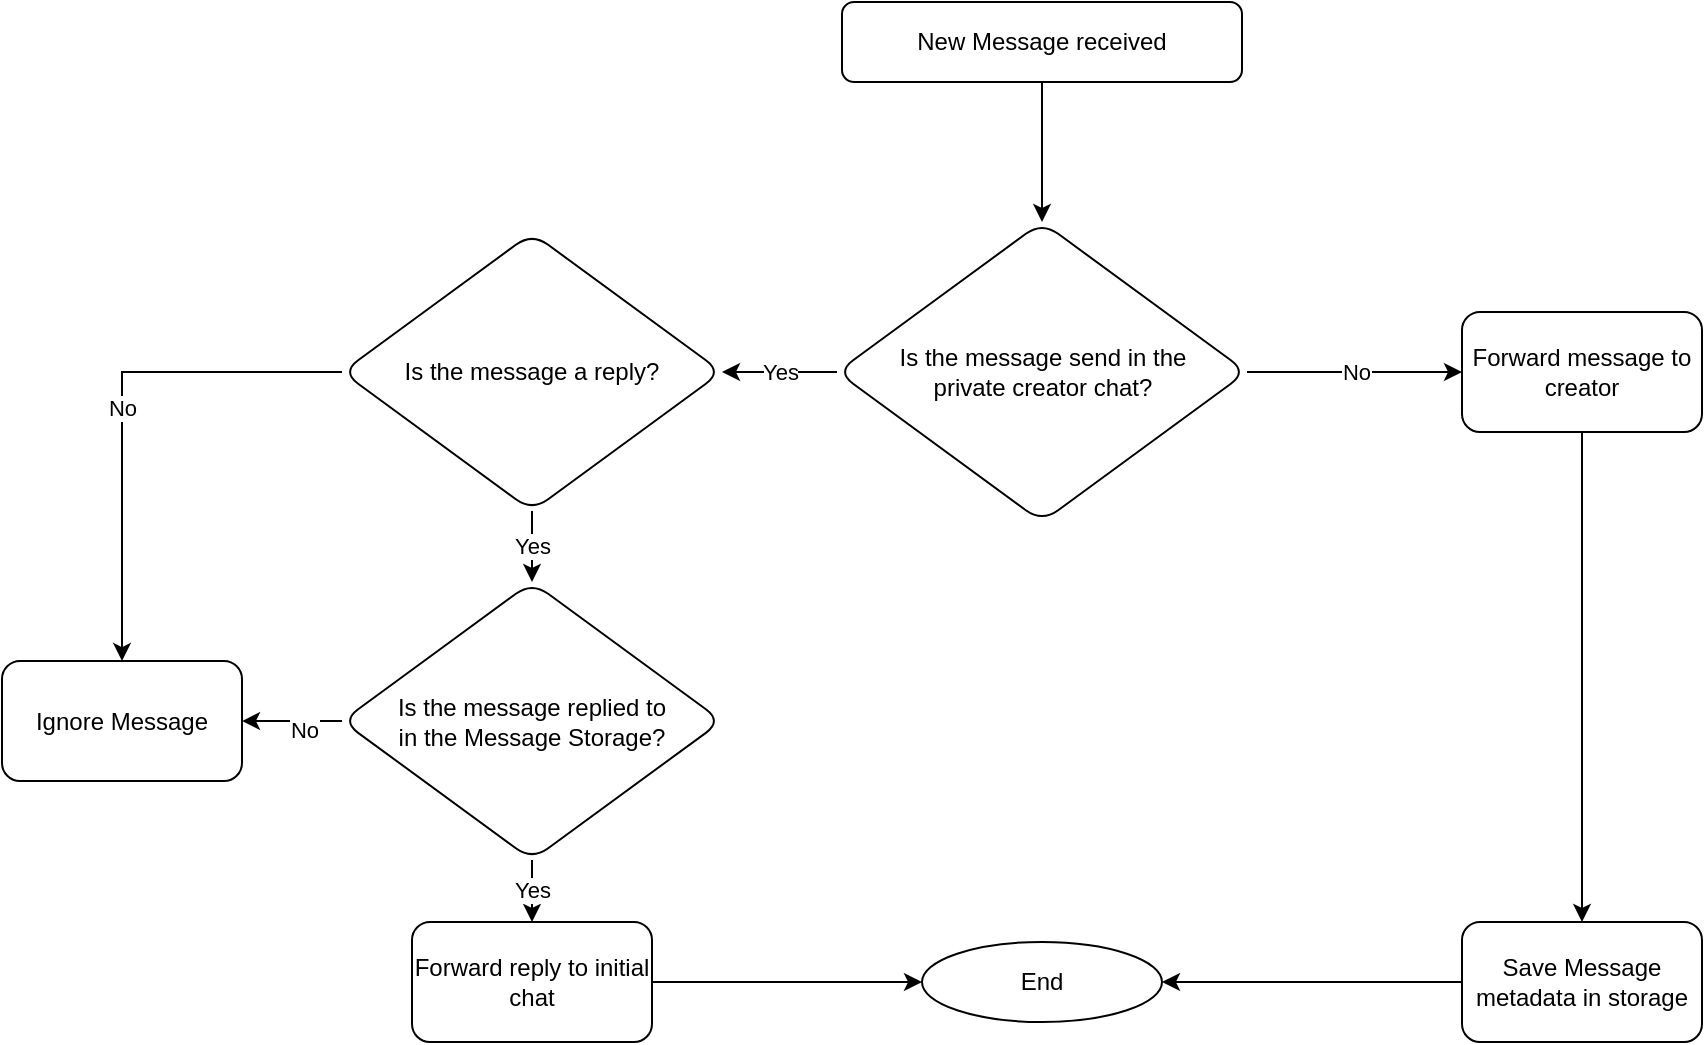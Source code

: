 <mxfile version="13.9.2" type="device"><diagram id="C5RBs43oDa-KdzZeNtuy" name="Page-1"><mxGraphModel dx="2249" dy="753" grid="1" gridSize="10" guides="1" tooltips="1" connect="1" arrows="1" fold="1" page="1" pageScale="1" pageWidth="827" pageHeight="1169" math="0" shadow="0"><root><mxCell id="WIyWlLk6GJQsqaUBKTNV-0"/><mxCell id="WIyWlLk6GJQsqaUBKTNV-1" parent="WIyWlLk6GJQsqaUBKTNV-0"/><mxCell id="Vm_w9Xkbn_GdR9w808jD-4" value="" style="edgeStyle=orthogonalEdgeStyle;rounded=0;orthogonalLoop=1;jettySize=auto;html=1;" edge="1" parent="WIyWlLk6GJQsqaUBKTNV-1" source="Vm_w9Xkbn_GdR9w808jD-0" target="Vm_w9Xkbn_GdR9w808jD-3"><mxGeometry relative="1" as="geometry"/></mxCell><mxCell id="Vm_w9Xkbn_GdR9w808jD-0" value="New Message received" style="rounded=1;whiteSpace=wrap;html=1;" vertex="1" parent="WIyWlLk6GJQsqaUBKTNV-1"><mxGeometry x="280" y="10" width="200" height="40" as="geometry"/></mxCell><mxCell id="Vm_w9Xkbn_GdR9w808jD-8" value="Yes" style="edgeStyle=orthogonalEdgeStyle;rounded=0;orthogonalLoop=1;jettySize=auto;html=1;" edge="1" parent="WIyWlLk6GJQsqaUBKTNV-1" source="Vm_w9Xkbn_GdR9w808jD-3" target="Vm_w9Xkbn_GdR9w808jD-7"><mxGeometry relative="1" as="geometry"/></mxCell><mxCell id="Vm_w9Xkbn_GdR9w808jD-14" value="No" style="edgeStyle=orthogonalEdgeStyle;rounded=0;orthogonalLoop=1;jettySize=auto;html=1;" edge="1" parent="WIyWlLk6GJQsqaUBKTNV-1" source="Vm_w9Xkbn_GdR9w808jD-3" target="Vm_w9Xkbn_GdR9w808jD-13"><mxGeometry relative="1" as="geometry"/></mxCell><mxCell id="Vm_w9Xkbn_GdR9w808jD-3" value="&lt;div&gt;Is the message send in the&lt;br&gt;&lt;/div&gt;&lt;div&gt;private creator chat?&lt;/div&gt;" style="rhombus;whiteSpace=wrap;html=1;rounded=1;" vertex="1" parent="WIyWlLk6GJQsqaUBKTNV-1"><mxGeometry x="277.5" y="120" width="205" height="150" as="geometry"/></mxCell><mxCell id="Vm_w9Xkbn_GdR9w808jD-10" value="No" style="edgeStyle=orthogonalEdgeStyle;rounded=0;orthogonalLoop=1;jettySize=auto;html=1;" edge="1" parent="WIyWlLk6GJQsqaUBKTNV-1" source="Vm_w9Xkbn_GdR9w808jD-7" target="Vm_w9Xkbn_GdR9w808jD-9"><mxGeometry relative="1" as="geometry"/></mxCell><mxCell id="Vm_w9Xkbn_GdR9w808jD-22" value="Yes" style="edgeStyle=orthogonalEdgeStyle;rounded=0;orthogonalLoop=1;jettySize=auto;html=1;" edge="1" parent="WIyWlLk6GJQsqaUBKTNV-1" source="Vm_w9Xkbn_GdR9w808jD-7" target="Vm_w9Xkbn_GdR9w808jD-21"><mxGeometry relative="1" as="geometry"/></mxCell><mxCell id="Vm_w9Xkbn_GdR9w808jD-7" value="Is the message a reply?" style="rhombus;whiteSpace=wrap;html=1;rounded=1;" vertex="1" parent="WIyWlLk6GJQsqaUBKTNV-1"><mxGeometry x="30" y="125.49" width="190" height="139.02" as="geometry"/></mxCell><mxCell id="Vm_w9Xkbn_GdR9w808jD-9" value="Ignore Message" style="whiteSpace=wrap;html=1;rounded=1;" vertex="1" parent="WIyWlLk6GJQsqaUBKTNV-1"><mxGeometry x="-140" y="339.51" width="120" height="60" as="geometry"/></mxCell><mxCell id="Vm_w9Xkbn_GdR9w808jD-18" value="" style="edgeStyle=orthogonalEdgeStyle;rounded=0;orthogonalLoop=1;jettySize=auto;html=1;" edge="1" parent="WIyWlLk6GJQsqaUBKTNV-1" source="Vm_w9Xkbn_GdR9w808jD-11" target="Vm_w9Xkbn_GdR9w808jD-17"><mxGeometry relative="1" as="geometry"/></mxCell><mxCell id="Vm_w9Xkbn_GdR9w808jD-11" value="Forward reply to initial chat" style="whiteSpace=wrap;html=1;rounded=1;" vertex="1" parent="WIyWlLk6GJQsqaUBKTNV-1"><mxGeometry x="65" y="470" width="120" height="60" as="geometry"/></mxCell><mxCell id="Vm_w9Xkbn_GdR9w808jD-16" value="" style="edgeStyle=orthogonalEdgeStyle;rounded=0;orthogonalLoop=1;jettySize=auto;html=1;" edge="1" parent="WIyWlLk6GJQsqaUBKTNV-1" source="Vm_w9Xkbn_GdR9w808jD-13" target="Vm_w9Xkbn_GdR9w808jD-15"><mxGeometry relative="1" as="geometry"/></mxCell><mxCell id="Vm_w9Xkbn_GdR9w808jD-13" value="Forward message to creator" style="whiteSpace=wrap;html=1;rounded=1;" vertex="1" parent="WIyWlLk6GJQsqaUBKTNV-1"><mxGeometry x="590" y="165" width="120" height="60" as="geometry"/></mxCell><mxCell id="Vm_w9Xkbn_GdR9w808jD-19" value="" style="edgeStyle=orthogonalEdgeStyle;rounded=0;orthogonalLoop=1;jettySize=auto;html=1;" edge="1" parent="WIyWlLk6GJQsqaUBKTNV-1" source="Vm_w9Xkbn_GdR9w808jD-15" target="Vm_w9Xkbn_GdR9w808jD-17"><mxGeometry relative="1" as="geometry"/></mxCell><mxCell id="Vm_w9Xkbn_GdR9w808jD-15" value="Save Message metadata in storage" style="whiteSpace=wrap;html=1;rounded=1;" vertex="1" parent="WIyWlLk6GJQsqaUBKTNV-1"><mxGeometry x="590" y="470" width="120" height="60" as="geometry"/></mxCell><mxCell id="Vm_w9Xkbn_GdR9w808jD-17" value="End" style="ellipse;whiteSpace=wrap;html=1;rounded=1;" vertex="1" parent="WIyWlLk6GJQsqaUBKTNV-1"><mxGeometry x="320" y="480" width="120" height="40" as="geometry"/></mxCell><mxCell id="Vm_w9Xkbn_GdR9w808jD-23" value="" style="edgeStyle=orthogonalEdgeStyle;rounded=0;orthogonalLoop=1;jettySize=auto;html=1;" edge="1" parent="WIyWlLk6GJQsqaUBKTNV-1" source="Vm_w9Xkbn_GdR9w808jD-21" target="Vm_w9Xkbn_GdR9w808jD-9"><mxGeometry relative="1" as="geometry"/></mxCell><mxCell id="Vm_w9Xkbn_GdR9w808jD-24" value="No" style="edgeLabel;html=1;align=center;verticalAlign=middle;resizable=0;points=[];" vertex="1" connectable="0" parent="Vm_w9Xkbn_GdR9w808jD-23"><mxGeometry x="-0.222" y="4" relative="1" as="geometry"><mxPoint as="offset"/></mxGeometry></mxCell><mxCell id="Vm_w9Xkbn_GdR9w808jD-25" value="Yes" style="edgeStyle=orthogonalEdgeStyle;rounded=0;orthogonalLoop=1;jettySize=auto;html=1;" edge="1" parent="WIyWlLk6GJQsqaUBKTNV-1" source="Vm_w9Xkbn_GdR9w808jD-21" target="Vm_w9Xkbn_GdR9w808jD-11"><mxGeometry relative="1" as="geometry"/></mxCell><mxCell id="Vm_w9Xkbn_GdR9w808jD-21" value="&lt;div&gt;Is the message replied to &lt;br&gt;&lt;/div&gt;&lt;div&gt;in the Message Storage?&lt;/div&gt;" style="rhombus;whiteSpace=wrap;html=1;rounded=1;" vertex="1" parent="WIyWlLk6GJQsqaUBKTNV-1"><mxGeometry x="30" y="300" width="190" height="139.02" as="geometry"/></mxCell></root></mxGraphModel></diagram></mxfile>